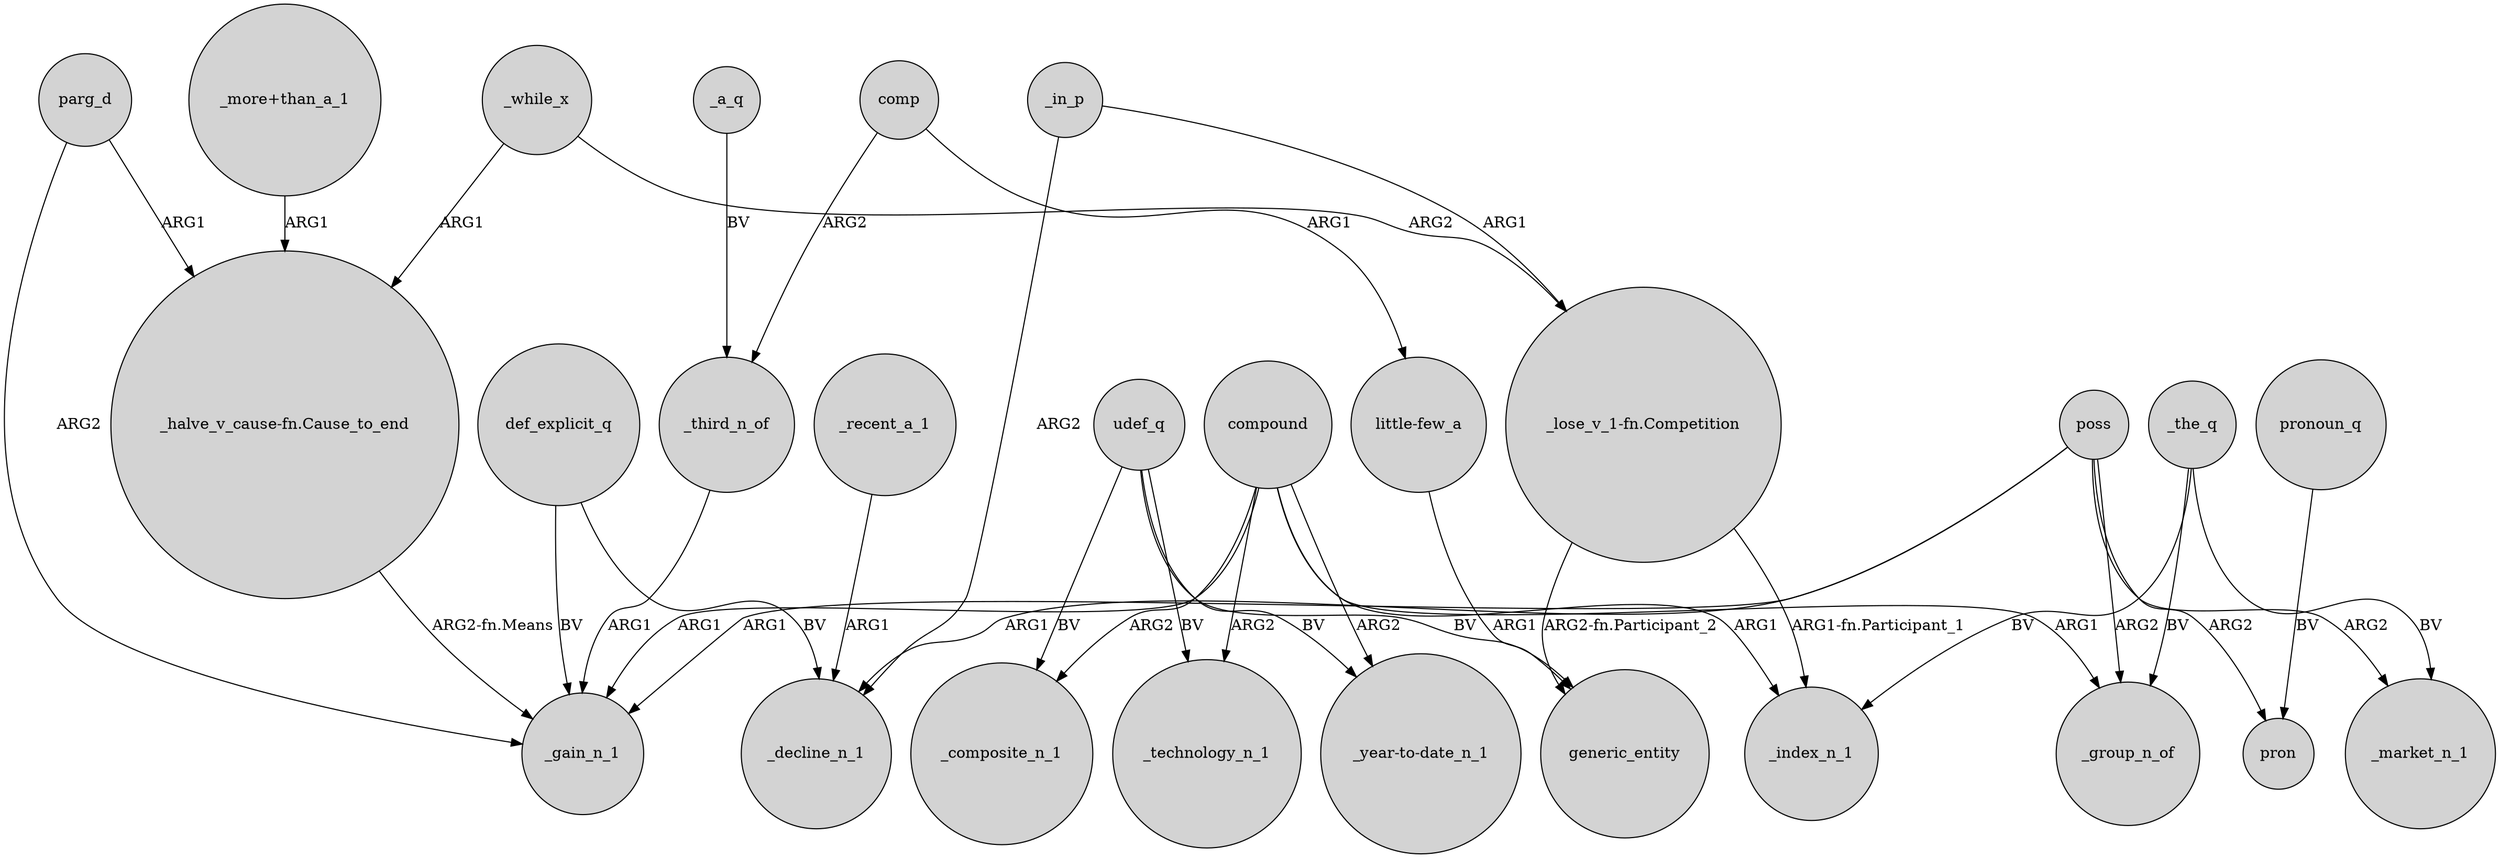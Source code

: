 digraph {
	node [shape=circle style=filled]
	_recent_a_1 -> _decline_n_1 [label=ARG1]
	parg_d -> "_halve_v_cause-fn.Cause_to_end" [label=ARG1]
	_while_x -> "_lose_v_1-fn.Competition" [label=ARG2]
	compound -> "_year-to-date_n_1" [label=ARG2]
	_while_x -> "_halve_v_cause-fn.Cause_to_end" [label=ARG1]
	def_explicit_q -> _decline_n_1 [label=BV]
	poss -> _gain_n_1 [label=ARG1]
	comp -> _third_n_of [label=ARG2]
	poss -> _group_n_of [label=ARG2]
	_the_q -> _index_n_1 [label=BV]
	_a_q -> _third_n_of [label=BV]
	parg_d -> _gain_n_1 [label=ARG2]
	def_explicit_q -> _gain_n_1 [label=BV]
	compound -> _group_n_of [label=ARG1]
	udef_q -> generic_entity [label=BV]
	_the_q -> _market_n_1 [label=BV]
	"little-few_a" -> generic_entity [label=ARG1]
	udef_q -> _technology_n_1 [label=BV]
	_third_n_of -> _gain_n_1 [label=ARG1]
	pronoun_q -> pron [label=BV]
	compound -> _technology_n_1 [label=ARG2]
	"_halve_v_cause-fn.Cause_to_end" -> _gain_n_1 [label="ARG2-fn.Means"]
	_in_p -> "_lose_v_1-fn.Competition" [label=ARG1]
	poss -> pron [label=ARG2]
	"_lose_v_1-fn.Competition" -> generic_entity [label="ARG2-fn.Participant_2"]
	_the_q -> _group_n_of [label=BV]
	compound -> _index_n_1 [label=ARG1]
	comp -> "little-few_a" [label=ARG1]
	udef_q -> _composite_n_1 [label=BV]
	compound -> _gain_n_1 [label=ARG1]
	poss -> _market_n_1 [label=ARG2]
	poss -> _decline_n_1 [label=ARG1]
	"_more+than_a_1" -> "_halve_v_cause-fn.Cause_to_end" [label=ARG1]
	compound -> _composite_n_1 [label=ARG2]
	udef_q -> "_year-to-date_n_1" [label=BV]
	_in_p -> _decline_n_1 [label=ARG2]
	"_lose_v_1-fn.Competition" -> _index_n_1 [label="ARG1-fn.Participant_1"]
}
